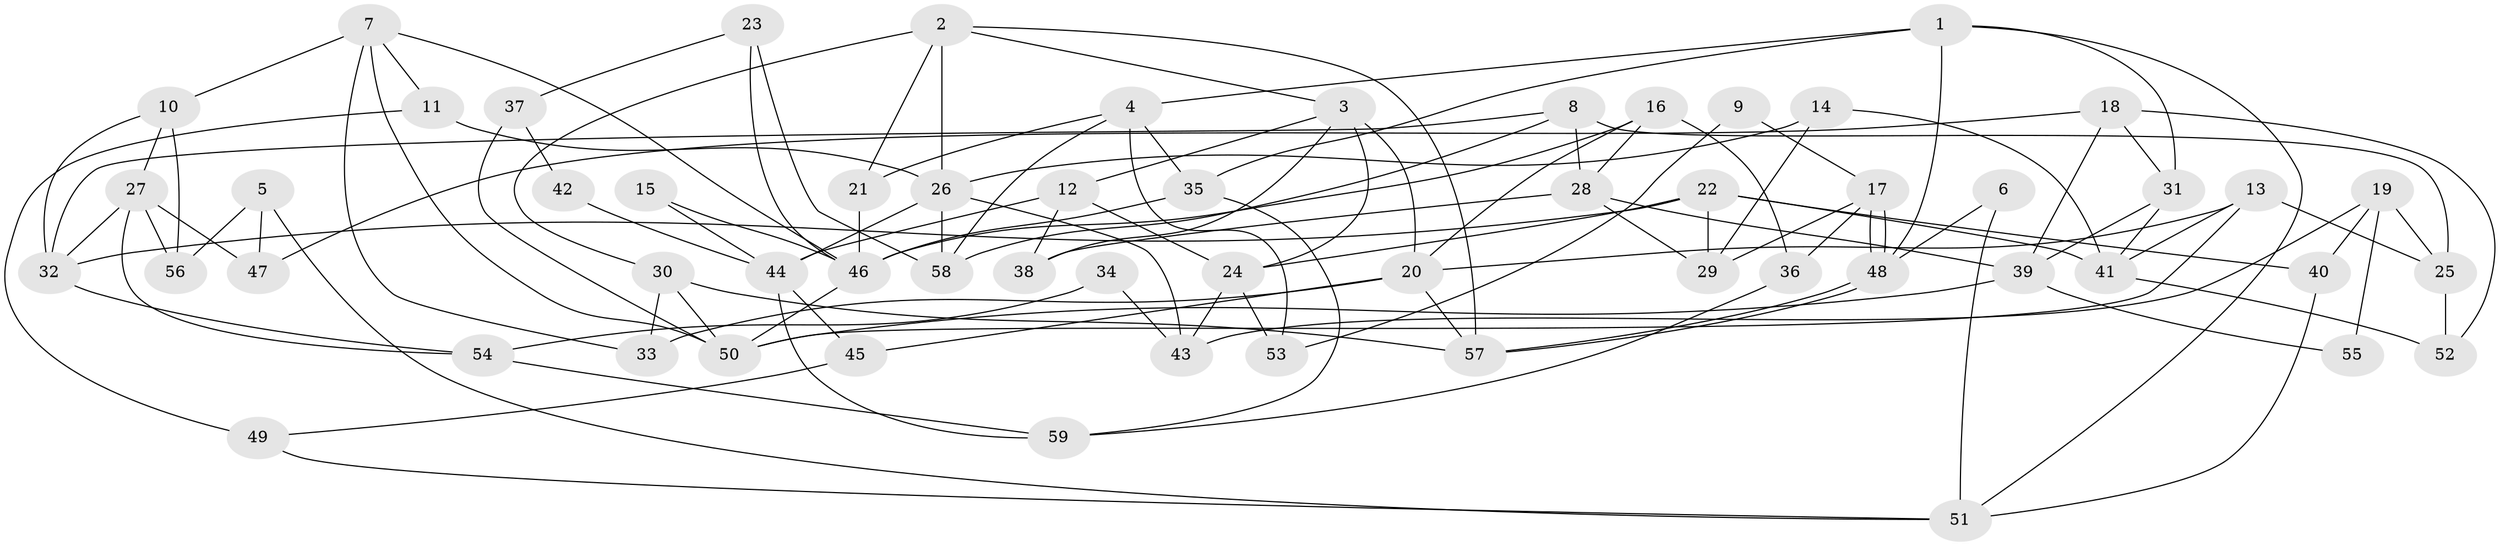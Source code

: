 // coarse degree distribution, {7: 0.14705882352941177, 9: 0.029411764705882353, 8: 0.029411764705882353, 4: 0.23529411764705882, 5: 0.14705882352941177, 6: 0.20588235294117646, 3: 0.14705882352941177, 2: 0.058823529411764705}
// Generated by graph-tools (version 1.1) at 2025/52/02/27/25 19:52:09]
// undirected, 59 vertices, 118 edges
graph export_dot {
graph [start="1"]
  node [color=gray90,style=filled];
  1;
  2;
  3;
  4;
  5;
  6;
  7;
  8;
  9;
  10;
  11;
  12;
  13;
  14;
  15;
  16;
  17;
  18;
  19;
  20;
  21;
  22;
  23;
  24;
  25;
  26;
  27;
  28;
  29;
  30;
  31;
  32;
  33;
  34;
  35;
  36;
  37;
  38;
  39;
  40;
  41;
  42;
  43;
  44;
  45;
  46;
  47;
  48;
  49;
  50;
  51;
  52;
  53;
  54;
  55;
  56;
  57;
  58;
  59;
  1 -- 35;
  1 -- 48;
  1 -- 4;
  1 -- 31;
  1 -- 51;
  2 -- 3;
  2 -- 57;
  2 -- 21;
  2 -- 26;
  2 -- 30;
  3 -- 38;
  3 -- 20;
  3 -- 12;
  3 -- 24;
  4 -- 21;
  4 -- 35;
  4 -- 53;
  4 -- 58;
  5 -- 56;
  5 -- 47;
  5 -- 51;
  6 -- 48;
  6 -- 51;
  7 -- 46;
  7 -- 50;
  7 -- 10;
  7 -- 11;
  7 -- 33;
  8 -- 58;
  8 -- 28;
  8 -- 25;
  8 -- 32;
  9 -- 53;
  9 -- 17;
  10 -- 32;
  10 -- 27;
  10 -- 56;
  11 -- 26;
  11 -- 49;
  12 -- 24;
  12 -- 38;
  12 -- 44;
  13 -- 20;
  13 -- 41;
  13 -- 25;
  13 -- 50;
  14 -- 26;
  14 -- 41;
  14 -- 29;
  15 -- 46;
  15 -- 44;
  16 -- 28;
  16 -- 46;
  16 -- 20;
  16 -- 36;
  17 -- 48;
  17 -- 48;
  17 -- 29;
  17 -- 36;
  18 -- 39;
  18 -- 52;
  18 -- 31;
  18 -- 47;
  19 -- 25;
  19 -- 43;
  19 -- 40;
  19 -- 55;
  20 -- 57;
  20 -- 33;
  20 -- 45;
  21 -- 46;
  22 -- 40;
  22 -- 32;
  22 -- 24;
  22 -- 29;
  22 -- 41;
  23 -- 58;
  23 -- 46;
  23 -- 37;
  24 -- 43;
  24 -- 53;
  25 -- 52;
  26 -- 44;
  26 -- 43;
  26 -- 58;
  27 -- 54;
  27 -- 32;
  27 -- 47;
  27 -- 56;
  28 -- 29;
  28 -- 39;
  28 -- 38;
  30 -- 33;
  30 -- 50;
  30 -- 57;
  31 -- 39;
  31 -- 41;
  32 -- 54;
  34 -- 43;
  34 -- 54;
  35 -- 59;
  35 -- 46;
  36 -- 59;
  37 -- 50;
  37 -- 42;
  39 -- 50;
  39 -- 55;
  40 -- 51;
  41 -- 52;
  42 -- 44;
  44 -- 45;
  44 -- 59;
  45 -- 49;
  46 -- 50;
  48 -- 57;
  48 -- 57;
  49 -- 51;
  54 -- 59;
}
